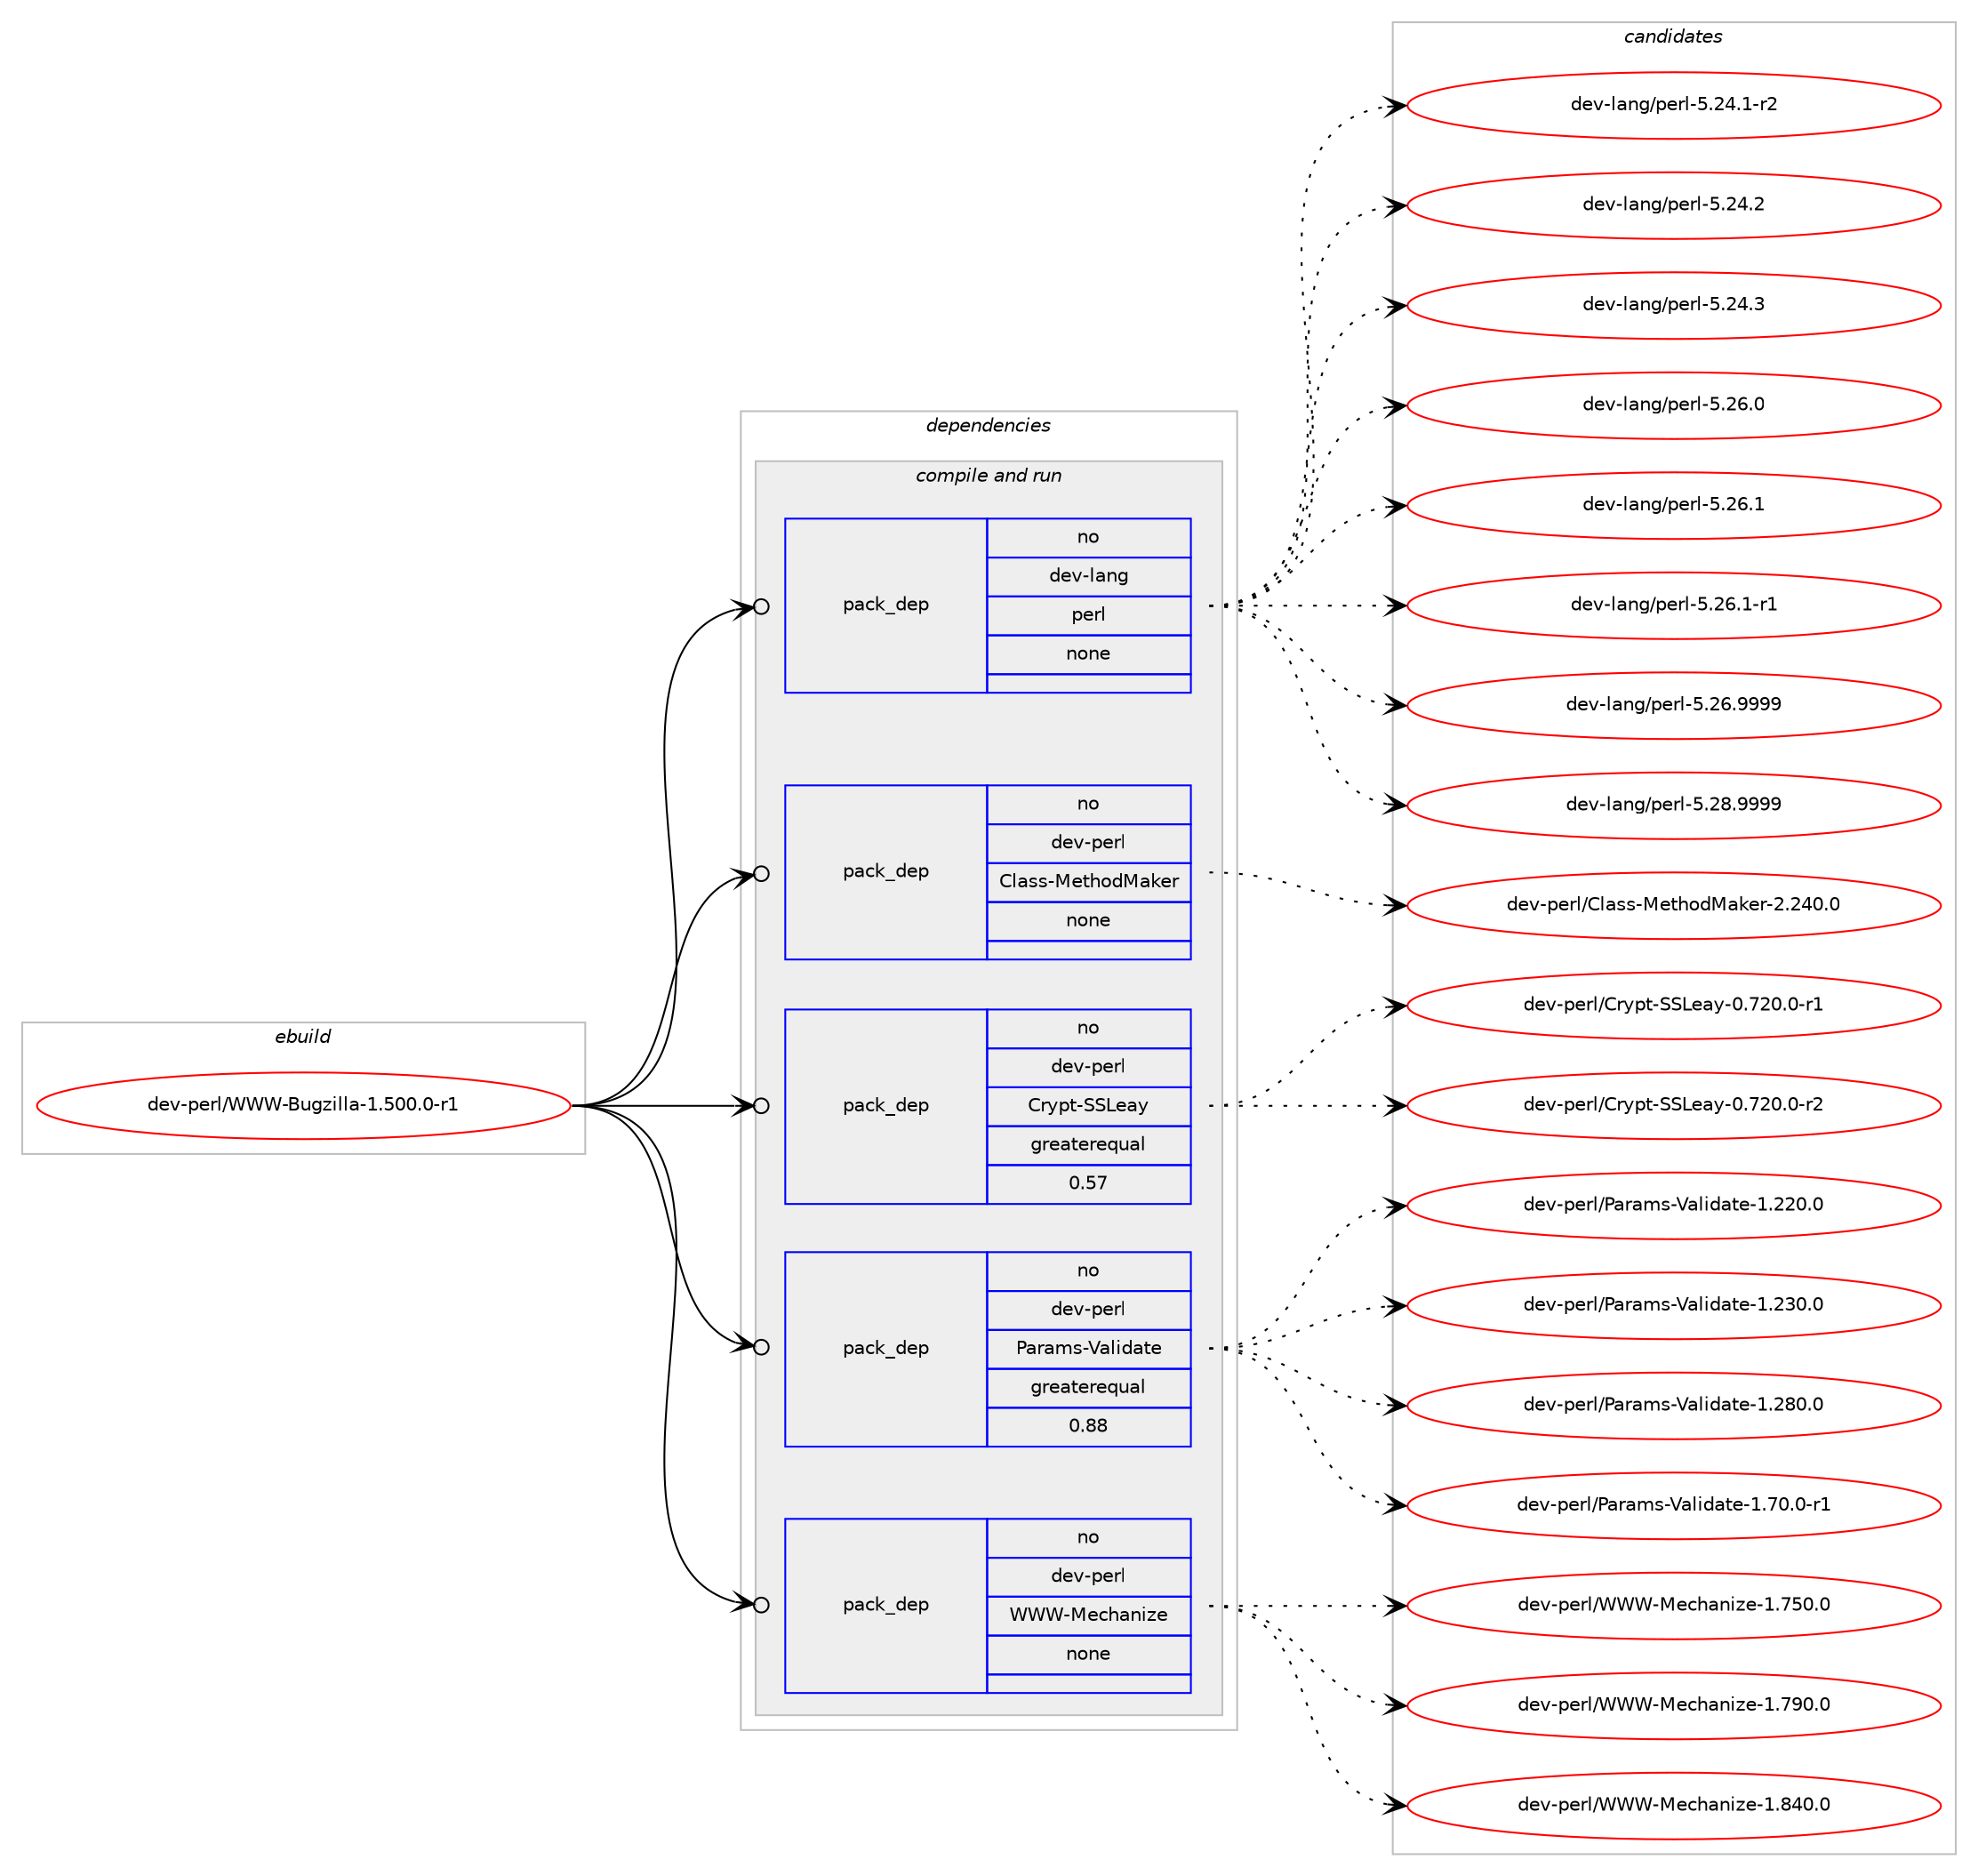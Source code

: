 digraph prolog {

# *************
# Graph options
# *************

newrank=true;
concentrate=true;
compound=true;
graph [rankdir=LR,fontname=Helvetica,fontsize=10,ranksep=1.5];#, ranksep=2.5, nodesep=0.2];
edge  [arrowhead=vee];
node  [fontname=Helvetica,fontsize=10];

# **********
# The ebuild
# **********

subgraph cluster_leftcol {
color=gray;
rank=same;
label=<<i>ebuild</i>>;
id [label="dev-perl/WWW-Bugzilla-1.500.0-r1", color=red, width=4, href="../dev-perl/WWW-Bugzilla-1.500.0-r1.svg"];
}

# ****************
# The dependencies
# ****************

subgraph cluster_midcol {
color=gray;
label=<<i>dependencies</i>>;
subgraph cluster_compile {
fillcolor="#eeeeee";
style=filled;
label=<<i>compile</i>>;
}
subgraph cluster_compileandrun {
fillcolor="#eeeeee";
style=filled;
label=<<i>compile and run</i>>;
subgraph pack108512 {
dependency140420 [label=<<TABLE BORDER="0" CELLBORDER="1" CELLSPACING="0" CELLPADDING="4" WIDTH="220"><TR><TD ROWSPAN="6" CELLPADDING="30">pack_dep</TD></TR><TR><TD WIDTH="110">no</TD></TR><TR><TD>dev-lang</TD></TR><TR><TD>perl</TD></TR><TR><TD>none</TD></TR><TR><TD></TD></TR></TABLE>>, shape=none, color=blue];
}
id:e -> dependency140420:w [weight=20,style="solid",arrowhead="odotvee"];
subgraph pack108513 {
dependency140421 [label=<<TABLE BORDER="0" CELLBORDER="1" CELLSPACING="0" CELLPADDING="4" WIDTH="220"><TR><TD ROWSPAN="6" CELLPADDING="30">pack_dep</TD></TR><TR><TD WIDTH="110">no</TD></TR><TR><TD>dev-perl</TD></TR><TR><TD>Class-MethodMaker</TD></TR><TR><TD>none</TD></TR><TR><TD></TD></TR></TABLE>>, shape=none, color=blue];
}
id:e -> dependency140421:w [weight=20,style="solid",arrowhead="odotvee"];
subgraph pack108514 {
dependency140422 [label=<<TABLE BORDER="0" CELLBORDER="1" CELLSPACING="0" CELLPADDING="4" WIDTH="220"><TR><TD ROWSPAN="6" CELLPADDING="30">pack_dep</TD></TR><TR><TD WIDTH="110">no</TD></TR><TR><TD>dev-perl</TD></TR><TR><TD>Crypt-SSLeay</TD></TR><TR><TD>greaterequal</TD></TR><TR><TD>0.57</TD></TR></TABLE>>, shape=none, color=blue];
}
id:e -> dependency140422:w [weight=20,style="solid",arrowhead="odotvee"];
subgraph pack108515 {
dependency140423 [label=<<TABLE BORDER="0" CELLBORDER="1" CELLSPACING="0" CELLPADDING="4" WIDTH="220"><TR><TD ROWSPAN="6" CELLPADDING="30">pack_dep</TD></TR><TR><TD WIDTH="110">no</TD></TR><TR><TD>dev-perl</TD></TR><TR><TD>Params-Validate</TD></TR><TR><TD>greaterequal</TD></TR><TR><TD>0.88</TD></TR></TABLE>>, shape=none, color=blue];
}
id:e -> dependency140423:w [weight=20,style="solid",arrowhead="odotvee"];
subgraph pack108516 {
dependency140424 [label=<<TABLE BORDER="0" CELLBORDER="1" CELLSPACING="0" CELLPADDING="4" WIDTH="220"><TR><TD ROWSPAN="6" CELLPADDING="30">pack_dep</TD></TR><TR><TD WIDTH="110">no</TD></TR><TR><TD>dev-perl</TD></TR><TR><TD>WWW-Mechanize</TD></TR><TR><TD>none</TD></TR><TR><TD></TD></TR></TABLE>>, shape=none, color=blue];
}
id:e -> dependency140424:w [weight=20,style="solid",arrowhead="odotvee"];
}
subgraph cluster_run {
fillcolor="#eeeeee";
style=filled;
label=<<i>run</i>>;
}
}

# **************
# The candidates
# **************

subgraph cluster_choices {
rank=same;
color=gray;
label=<<i>candidates</i>>;

subgraph choice108512 {
color=black;
nodesep=1;
choice100101118451089711010347112101114108455346505246494511450 [label="dev-lang/perl-5.24.1-r2", color=red, width=4,href="../dev-lang/perl-5.24.1-r2.svg"];
choice10010111845108971101034711210111410845534650524650 [label="dev-lang/perl-5.24.2", color=red, width=4,href="../dev-lang/perl-5.24.2.svg"];
choice10010111845108971101034711210111410845534650524651 [label="dev-lang/perl-5.24.3", color=red, width=4,href="../dev-lang/perl-5.24.3.svg"];
choice10010111845108971101034711210111410845534650544648 [label="dev-lang/perl-5.26.0", color=red, width=4,href="../dev-lang/perl-5.26.0.svg"];
choice10010111845108971101034711210111410845534650544649 [label="dev-lang/perl-5.26.1", color=red, width=4,href="../dev-lang/perl-5.26.1.svg"];
choice100101118451089711010347112101114108455346505446494511449 [label="dev-lang/perl-5.26.1-r1", color=red, width=4,href="../dev-lang/perl-5.26.1-r1.svg"];
choice10010111845108971101034711210111410845534650544657575757 [label="dev-lang/perl-5.26.9999", color=red, width=4,href="../dev-lang/perl-5.26.9999.svg"];
choice10010111845108971101034711210111410845534650564657575757 [label="dev-lang/perl-5.28.9999", color=red, width=4,href="../dev-lang/perl-5.28.9999.svg"];
dependency140420:e -> choice100101118451089711010347112101114108455346505246494511450:w [style=dotted,weight="100"];
dependency140420:e -> choice10010111845108971101034711210111410845534650524650:w [style=dotted,weight="100"];
dependency140420:e -> choice10010111845108971101034711210111410845534650524651:w [style=dotted,weight="100"];
dependency140420:e -> choice10010111845108971101034711210111410845534650544648:w [style=dotted,weight="100"];
dependency140420:e -> choice10010111845108971101034711210111410845534650544649:w [style=dotted,weight="100"];
dependency140420:e -> choice100101118451089711010347112101114108455346505446494511449:w [style=dotted,weight="100"];
dependency140420:e -> choice10010111845108971101034711210111410845534650544657575757:w [style=dotted,weight="100"];
dependency140420:e -> choice10010111845108971101034711210111410845534650564657575757:w [style=dotted,weight="100"];
}
subgraph choice108513 {
color=black;
nodesep=1;
choice10010111845112101114108476710897115115457710111610411110077971071011144550465052484648 [label="dev-perl/Class-MethodMaker-2.240.0", color=red, width=4,href="../dev-perl/Class-MethodMaker-2.240.0.svg"];
dependency140421:e -> choice10010111845112101114108476710897115115457710111610411110077971071011144550465052484648:w [style=dotted,weight="100"];
}
subgraph choice108514 {
color=black;
nodesep=1;
choice100101118451121011141084767114121112116458383761019712145484655504846484511449 [label="dev-perl/Crypt-SSLeay-0.720.0-r1", color=red, width=4,href="../dev-perl/Crypt-SSLeay-0.720.0-r1.svg"];
choice100101118451121011141084767114121112116458383761019712145484655504846484511450 [label="dev-perl/Crypt-SSLeay-0.720.0-r2", color=red, width=4,href="../dev-perl/Crypt-SSLeay-0.720.0-r2.svg"];
dependency140422:e -> choice100101118451121011141084767114121112116458383761019712145484655504846484511449:w [style=dotted,weight="100"];
dependency140422:e -> choice100101118451121011141084767114121112116458383761019712145484655504846484511450:w [style=dotted,weight="100"];
}
subgraph choice108515 {
color=black;
nodesep=1;
choice1001011184511210111410847809711497109115458697108105100971161014549465050484648 [label="dev-perl/Params-Validate-1.220.0", color=red, width=4,href="../dev-perl/Params-Validate-1.220.0.svg"];
choice1001011184511210111410847809711497109115458697108105100971161014549465051484648 [label="dev-perl/Params-Validate-1.230.0", color=red, width=4,href="../dev-perl/Params-Validate-1.230.0.svg"];
choice1001011184511210111410847809711497109115458697108105100971161014549465056484648 [label="dev-perl/Params-Validate-1.280.0", color=red, width=4,href="../dev-perl/Params-Validate-1.280.0.svg"];
choice100101118451121011141084780971149710911545869710810510097116101454946554846484511449 [label="dev-perl/Params-Validate-1.70.0-r1", color=red, width=4,href="../dev-perl/Params-Validate-1.70.0-r1.svg"];
dependency140423:e -> choice1001011184511210111410847809711497109115458697108105100971161014549465050484648:w [style=dotted,weight="100"];
dependency140423:e -> choice1001011184511210111410847809711497109115458697108105100971161014549465051484648:w [style=dotted,weight="100"];
dependency140423:e -> choice1001011184511210111410847809711497109115458697108105100971161014549465056484648:w [style=dotted,weight="100"];
dependency140423:e -> choice100101118451121011141084780971149710911545869710810510097116101454946554846484511449:w [style=dotted,weight="100"];
}
subgraph choice108516 {
color=black;
nodesep=1;
choice1001011184511210111410847878787457710199104971101051221014549465553484648 [label="dev-perl/WWW-Mechanize-1.750.0", color=red, width=4,href="../dev-perl/WWW-Mechanize-1.750.0.svg"];
choice1001011184511210111410847878787457710199104971101051221014549465557484648 [label="dev-perl/WWW-Mechanize-1.790.0", color=red, width=4,href="../dev-perl/WWW-Mechanize-1.790.0.svg"];
choice1001011184511210111410847878787457710199104971101051221014549465652484648 [label="dev-perl/WWW-Mechanize-1.840.0", color=red, width=4,href="../dev-perl/WWW-Mechanize-1.840.0.svg"];
dependency140424:e -> choice1001011184511210111410847878787457710199104971101051221014549465553484648:w [style=dotted,weight="100"];
dependency140424:e -> choice1001011184511210111410847878787457710199104971101051221014549465557484648:w [style=dotted,weight="100"];
dependency140424:e -> choice1001011184511210111410847878787457710199104971101051221014549465652484648:w [style=dotted,weight="100"];
}
}

}
